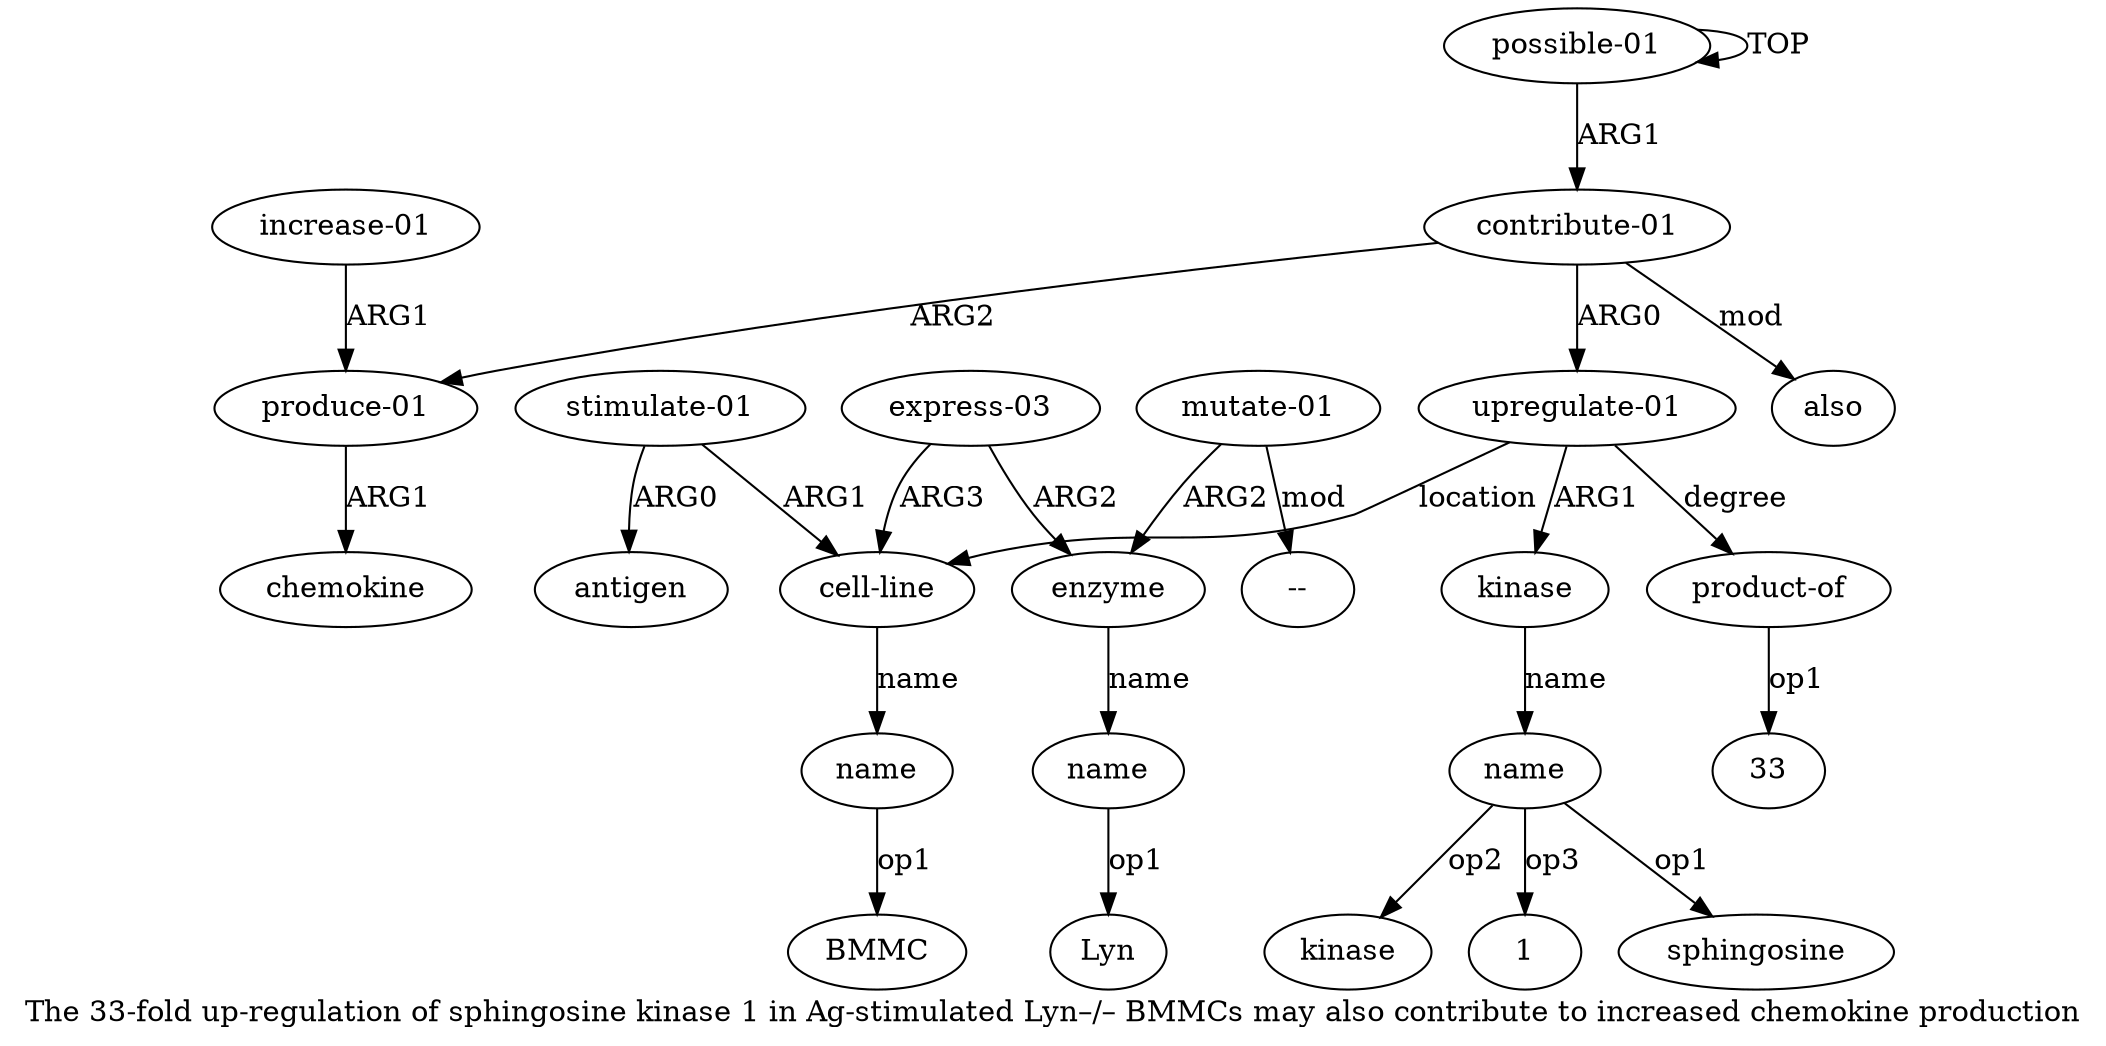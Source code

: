 digraph  {
	graph [label="The 33-fold up-regulation of sphingosine kinase 1 in Ag-stimulated Lyn–/– BMMCs may also contribute to increased chemokine production"];
	node [label="\N"];
	"a5 33"	 [color=black,
		gold_ind=-1,
		gold_label=33,
		label=33,
		test_ind=-1,
		test_label=33];
	"a10 Lyn"	 [color=black,
		gold_ind=-1,
		gold_label=Lyn,
		label=Lyn,
		test_ind=-1,
		test_label=Lyn];
	"a4 kinase"	 [color=black,
		gold_ind=-1,
		gold_label=kinase,
		label=kinase,
		test_ind=-1,
		test_label=kinase];
	"a4 1"	 [color=black,
		gold_ind=-1,
		gold_label=1,
		label=1,
		test_ind=-1,
		test_label=1];
	a15	 [color=black,
		gold_ind=15,
		gold_label=chemokine,
		label=chemokine,
		test_ind=15,
		test_label=chemokine];
	a14	 [color=black,
		gold_ind=14,
		gold_label="produce-01",
		label="produce-01",
		test_ind=14,
		test_label="produce-01"];
	a14 -> a15 [key=0,
	color=black,
	gold_label=ARG1,
	label=ARG1,
	test_label=ARG1];
a17 [color=black,
	gold_ind=17,
	gold_label=also,
	label=also,
	test_ind=17,
	test_label=also];
a16 [color=black,
	gold_ind=16,
	gold_label="increase-01",
	label="increase-01",
	test_ind=16,
	test_label="increase-01"];
a16 -> a14 [key=0,
color=black,
gold_label=ARG1,
label=ARG1,
test_label=ARG1];
a11 [color=black,
gold_ind=11,
gold_label="mutate-01",
label="mutate-01",
test_ind=11,
test_label="mutate-01"];
a9 [color=black,
gold_ind=9,
gold_label=enzyme,
label=enzyme,
test_ind=9,
test_label=enzyme];
a11 -> a9 [key=0,
color=black,
gold_label=ARG2,
label=ARG2,
test_label=ARG2];
"a11 --" [color=black,
gold_ind=-1,
gold_label="--",
label="--",
test_ind=-1,
test_label="--"];
a11 -> "a11 --" [key=0,
color=black,
gold_label=mod,
label=mod,
test_label=mod];
a10 [color=black,
gold_ind=10,
gold_label=name,
label=name,
test_ind=10,
test_label=name];
a10 -> "a10 Lyn" [key=0,
color=black,
gold_label=op1,
label=op1,
test_label=op1];
a13 [color=black,
gold_ind=13,
gold_label=antigen,
label=antigen,
test_ind=13,
test_label=antigen];
a12 [color=black,
gold_ind=12,
gold_label="stimulate-01",
label="stimulate-01",
test_ind=12,
test_label="stimulate-01"];
a12 -> a13 [key=0,
color=black,
gold_label=ARG0,
label=ARG0,
test_label=ARG0];
a6 [color=black,
gold_ind=6,
gold_label="cell-line",
label="cell-line",
test_ind=6,
test_label="cell-line"];
a12 -> a6 [key=0,
color=black,
gold_label=ARG1,
label=ARG1,
test_label=ARG1];
a1 [color=black,
gold_ind=1,
gold_label="contribute-01",
label="contribute-01",
test_ind=1,
test_label="contribute-01"];
a1 -> a14 [key=0,
color=black,
gold_label=ARG2,
label=ARG2,
test_label=ARG2];
a1 -> a17 [key=0,
color=black,
gold_label=mod,
label=mod,
test_label=mod];
a2 [color=black,
gold_ind=2,
gold_label="upregulate-01",
label="upregulate-01",
test_ind=2,
test_label="upregulate-01"];
a1 -> a2 [key=0,
color=black,
gold_label=ARG0,
label=ARG0,
test_label=ARG0];
a0 [color=black,
gold_ind=0,
gold_label="possible-01",
label="possible-01",
test_ind=0,
test_label="possible-01"];
a0 -> a1 [key=0,
color=black,
gold_label=ARG1,
label=ARG1,
test_label=ARG1];
a0 -> a0 [key=0,
color=black,
gold_label=TOP,
label=TOP,
test_label=TOP];
a3 [color=black,
gold_ind=3,
gold_label=kinase,
label=kinase,
test_ind=3,
test_label=kinase];
a4 [color=black,
gold_ind=4,
gold_label=name,
label=name,
test_ind=4,
test_label=name];
a3 -> a4 [key=0,
color=black,
gold_label=name,
label=name,
test_label=name];
a2 -> a3 [key=0,
color=black,
gold_label=ARG1,
label=ARG1,
test_label=ARG1];
a5 [color=black,
gold_ind=5,
gold_label="product-of",
label="product-of",
test_ind=5,
test_label="product-of"];
a2 -> a5 [key=0,
color=black,
gold_label=degree,
label=degree,
test_label=degree];
a2 -> a6 [key=0,
color=black,
gold_label=location,
label=location,
test_label=location];
a5 -> "a5 33" [key=0,
color=black,
gold_label=op1,
label=op1,
test_label=op1];
a4 -> "a4 kinase" [key=0,
color=black,
gold_label=op2,
label=op2,
test_label=op2];
a4 -> "a4 1" [key=0,
color=black,
gold_label=op3,
label=op3,
test_label=op3];
"a4 sphingosine" [color=black,
gold_ind=-1,
gold_label=sphingosine,
label=sphingosine,
test_ind=-1,
test_label=sphingosine];
a4 -> "a4 sphingosine" [key=0,
color=black,
gold_label=op1,
label=op1,
test_label=op1];
a7 [color=black,
gold_ind=7,
gold_label=name,
label=name,
test_ind=7,
test_label=name];
"a7 BMMC" [color=black,
gold_ind=-1,
gold_label=BMMC,
label=BMMC,
test_ind=-1,
test_label=BMMC];
a7 -> "a7 BMMC" [key=0,
color=black,
gold_label=op1,
label=op1,
test_label=op1];
a6 -> a7 [key=0,
color=black,
gold_label=name,
label=name,
test_label=name];
a9 -> a10 [key=0,
color=black,
gold_label=name,
label=name,
test_label=name];
a8 [color=black,
gold_ind=8,
gold_label="express-03",
label="express-03",
test_ind=8,
test_label="express-03"];
a8 -> a6 [key=0,
color=black,
gold_label=ARG3,
label=ARG3,
test_label=ARG3];
a8 -> a9 [key=0,
color=black,
gold_label=ARG2,
label=ARG2,
test_label=ARG2];
}
